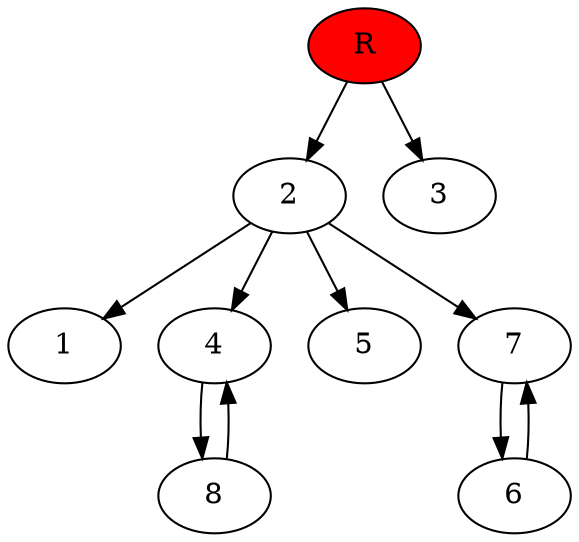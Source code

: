 digraph prb39334 {
	1
	2
	3
	4
	5
	6
	7
	8
	R [fillcolor="#ff0000" style=filled]
	2 -> 1
	2 -> 4
	2 -> 5
	2 -> 7
	4 -> 8
	6 -> 7
	7 -> 6
	8 -> 4
	R -> 2
	R -> 3
}
